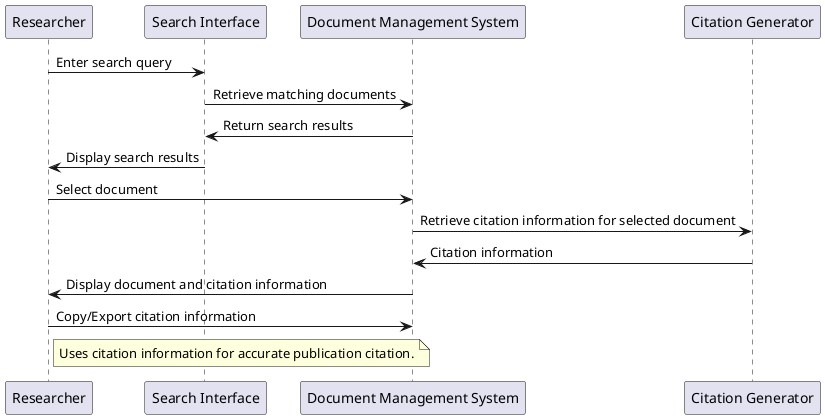 @startuml
participant Researcher
participant "Search Interface" as Search
participant "Document Management System" as DMS
participant "Citation Generator" as CG

Researcher -> Search: Enter search query
Search -> DMS: Retrieve matching documents
DMS -> Search: Return search results
Search -> Researcher: Display search results

Researcher -> DMS: Select document
DMS -> CG: Retrieve citation information for selected document
CG -> DMS: Citation information
DMS -> Researcher: Display document and citation information

Researcher -> DMS: Copy/Export citation information
note right of Researcher: Uses citation information for accurate publication citation.

@enduml